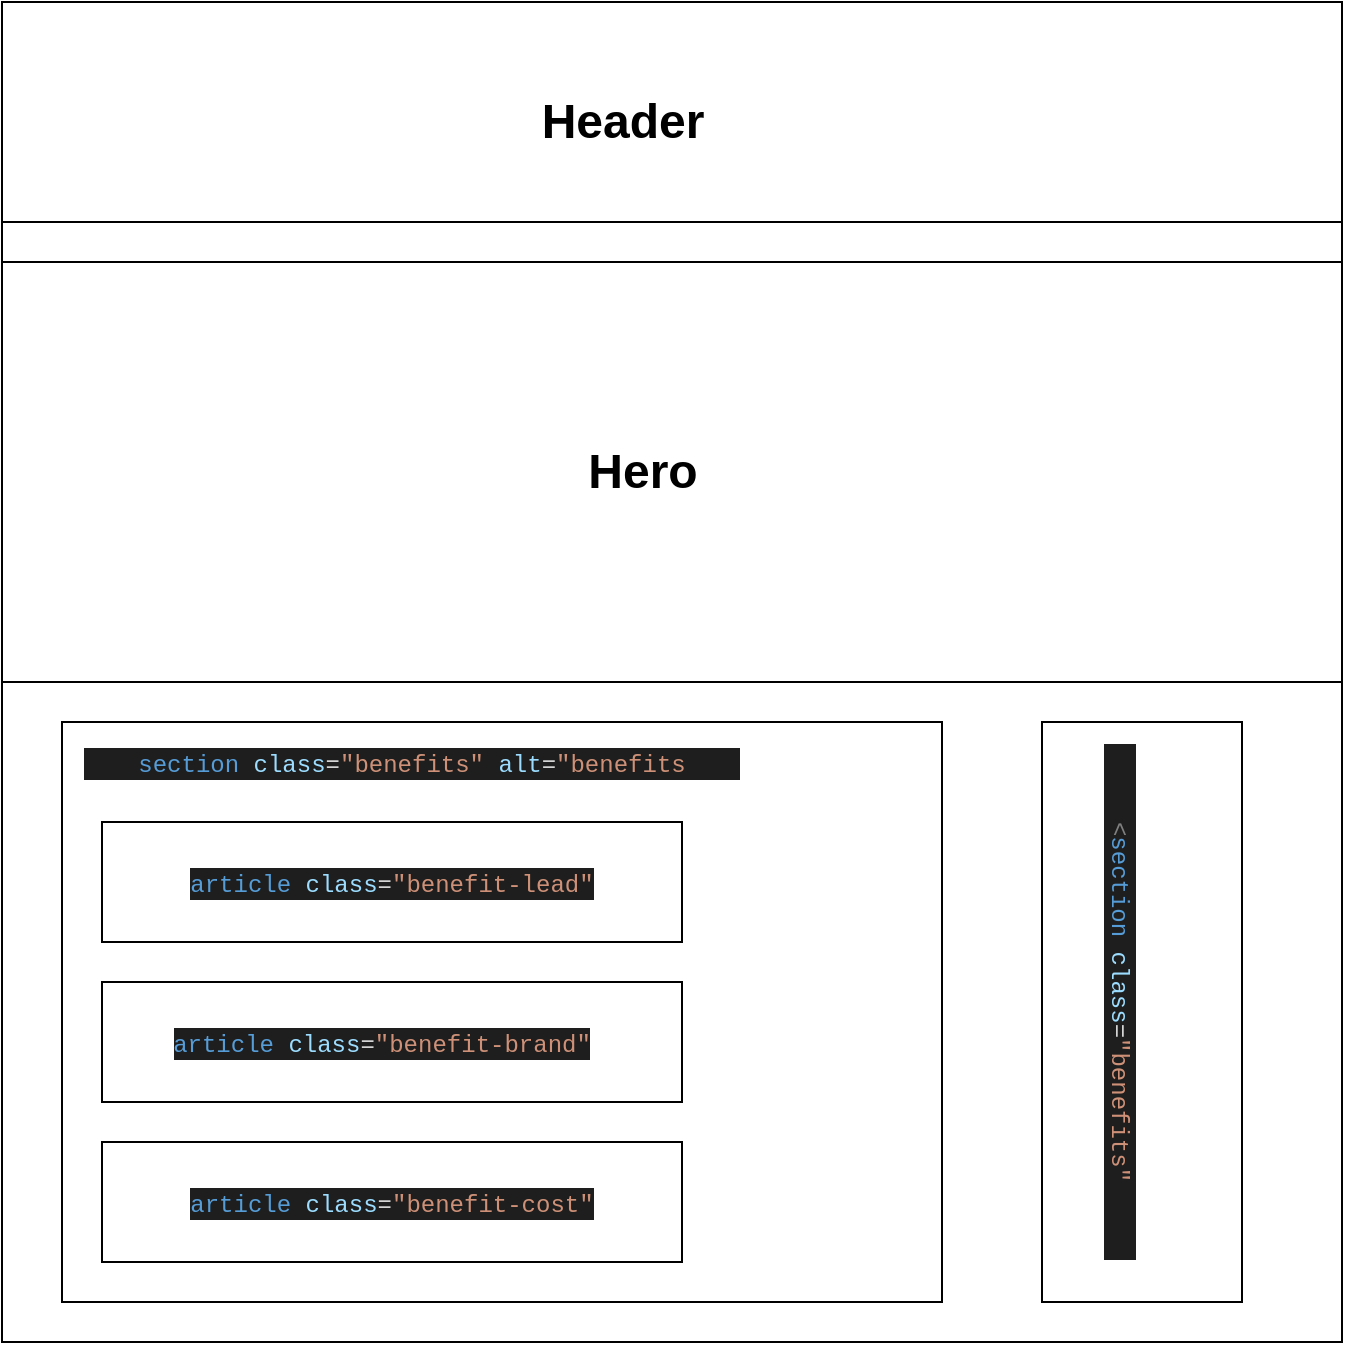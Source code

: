 <mxfile>
    <diagram id="R7mZ-5sE5piZs0q6hoa2" name="Page-1">
        <mxGraphModel dx="443" dy="717" grid="1" gridSize="10" guides="1" tooltips="1" connect="1" arrows="1" fold="1" page="1" pageScale="1" pageWidth="850" pageHeight="1100" math="0" shadow="0">
            <root>
                <mxCell id="0"/>
                <mxCell id="1" parent="0"/>
                <mxCell id="3" value="" style="whiteSpace=wrap;html=1;aspect=fixed;" parent="1" vertex="1">
                    <mxGeometry x="80" y="20" width="670" height="670" as="geometry"/>
                </mxCell>
                <mxCell id="4" value="" style="rounded=0;whiteSpace=wrap;html=1;" parent="1" vertex="1">
                    <mxGeometry x="80" y="20" width="670" height="110" as="geometry"/>
                </mxCell>
                <mxCell id="5" value="" style="rounded=0;whiteSpace=wrap;html=1;" parent="1" vertex="1">
                    <mxGeometry x="80" y="150" width="670" height="210" as="geometry"/>
                </mxCell>
                <mxCell id="8" value="" style="rounded=0;whiteSpace=wrap;html=1;" parent="1" vertex="1">
                    <mxGeometry x="600" y="380" width="100" height="290" as="geometry"/>
                </mxCell>
                <mxCell id="9" value="" style="rounded=0;whiteSpace=wrap;html=1;" parent="1" vertex="1">
                    <mxGeometry x="110" y="380" width="440" height="290" as="geometry"/>
                </mxCell>
                <mxCell id="10" value="Header" style="text;strokeColor=none;fillColor=none;html=1;fontSize=24;fontStyle=1;verticalAlign=middle;align=center;" parent="1" vertex="1">
                    <mxGeometry x="340" y="60" width="100" height="40" as="geometry"/>
                </mxCell>
                <mxCell id="11" value="Hero" style="text;strokeColor=none;fillColor=none;html=1;fontSize=24;fontStyle=1;verticalAlign=middle;align=center;" parent="1" vertex="1">
                    <mxGeometry x="350" y="235" width="100" height="40" as="geometry"/>
                </mxCell>
                <UserObject label="&lt;div style=&quot;color: rgb(212, 212, 212); background-color: rgb(30, 30, 30); font-family: Menlo, Monaco, &amp;quot;Courier New&amp;quot;, monospace; line-height: 18px;&quot;&gt; &lt;span style=&quot;color: #808080;&quot;&gt;&amp;lt;&lt;/span&gt;&lt;span style=&quot;color: #569cd6;&quot;&gt;section&lt;/span&gt; &lt;span style=&quot;color: #9cdcfe;&quot;&gt;class&lt;/span&gt;=&lt;span style=&quot;color: #ce9178;&quot;&gt;&quot;benefits&quot;&lt;/span&gt; &lt;span style=&quot;color: #9cdcfe;&quot;&gt;alt&lt;/span&gt;=&lt;span style=&quot;color: #ce9178;&quot;&gt;&quot;benefits section is on the side&quot;&lt;/span&gt;&lt;span style=&quot;color: #808080;&quot;&gt;&amp;gt;&lt;/span&gt;&lt;/div&gt;" placeholders="1" name="Variable" id="12">
                    <mxCell style="text;html=1;strokeColor=none;fillColor=none;align=center;verticalAlign=middle;whiteSpace=wrap;overflow=hidden;rotation=90;" parent="1" vertex="1">
                        <mxGeometry x="510" y="510" width="260" height="20" as="geometry"/>
                    </mxCell>
                </UserObject>
                <UserObject label="&lt;div style=&quot;color: rgb(212, 212, 212); background-color: rgb(30, 30, 30); font-family: Menlo, Monaco, &amp;quot;Courier New&amp;quot;, monospace; font-weight: normal; font-size: 12px; line-height: 18px;&quot;&gt;&lt;div style=&quot;line-height: 18px;&quot;&gt;&lt;span style=&quot;color: #569cd6;&quot;&gt;section&lt;/span&gt; &lt;span style=&quot;color: #9cdcfe;&quot;&gt;class&lt;/span&gt;=&lt;span style=&quot;color: #ce9178;&quot;&gt;&quot;benefits&quot;&lt;/span&gt; &lt;span style=&quot;color: #9cdcfe;&quot;&gt;alt&lt;/span&gt;=&lt;span style=&quot;color: #ce9178;&quot;&gt;&quot;benefits section is on the side&quot;&lt;/span&gt;&lt;/div&gt;&lt;/div&gt;" placeholders="1" name="Variable" id="13">
                    <mxCell style="text;html=1;strokeColor=none;fillColor=none;align=center;verticalAlign=middle;whiteSpace=wrap;overflow=hidden;" parent="1" vertex="1">
                        <mxGeometry x="120" y="390" width="330" height="20" as="geometry"/>
                    </mxCell>
                </UserObject>
                <mxCell id="14" value="" style="rounded=0;whiteSpace=wrap;html=1;" parent="1" vertex="1">
                    <mxGeometry x="130" y="430" width="290" height="60" as="geometry"/>
                </mxCell>
                <mxCell id="15" value="" style="rounded=0;whiteSpace=wrap;html=1;" parent="1" vertex="1">
                    <mxGeometry x="130" y="510" width="290" height="60" as="geometry"/>
                </mxCell>
                <mxCell id="16" value="" style="rounded=0;whiteSpace=wrap;html=1;" parent="1" vertex="1">
                    <mxGeometry x="130" y="590" width="290" height="60" as="geometry"/>
                </mxCell>
                <UserObject label="&lt;div style=&quot;color: rgb(212, 212, 212); background-color: rgb(30, 30, 30); font-family: Menlo, Monaco, &amp;quot;Courier New&amp;quot;, monospace; line-height: 18px;&quot;&gt;&lt;div style=&quot;line-height: 18px;&quot;&gt;&lt;div style=&quot;line-height: 18px;&quot;&gt;&lt;span style=&quot;color: #569cd6;&quot;&gt;article&lt;/span&gt; &lt;span style=&quot;color: #9cdcfe;&quot;&gt;class&lt;/span&gt;=&lt;span style=&quot;color: #ce9178;&quot;&gt;&quot;benefit-lead&quot;&lt;/span&gt;&lt;/div&gt;&lt;/div&gt;&lt;/div&gt;" placeholders="1" id="17">
                    <mxCell style="text;html=1;strokeColor=none;fillColor=none;align=center;verticalAlign=middle;whiteSpace=wrap;overflow=hidden;" parent="1" vertex="1">
                        <mxGeometry x="140" y="450" width="270" height="20" as="geometry"/>
                    </mxCell>
                </UserObject>
                <UserObject label="&lt;div style=&quot;color: rgb(212, 212, 212); background-color: rgb(30, 30, 30); font-family: Menlo, Monaco, &amp;quot;Courier New&amp;quot;, monospace; font-weight: normal; line-height: 18px;&quot;&gt;&lt;div style=&quot;line-height: 18px;&quot;&gt;&lt;div style=&quot;line-height: 18px;&quot;&gt;&lt;span style=&quot;color: #569cd6;&quot;&gt;article&lt;/span&gt; &lt;span style=&quot;color: #9cdcfe;&quot;&gt;class&lt;/span&gt;=&lt;span style=&quot;color: #ce9178;&quot;&gt;&quot;benefit-brand&quot;&lt;/span&gt;&lt;/div&gt;&lt;/div&gt;&lt;/div&gt;" placeholders="1" name="Variable" id="18">
                    <mxCell style="text;html=1;strokeColor=none;fillColor=none;align=center;verticalAlign=middle;whiteSpace=wrap;overflow=hidden;" parent="1" vertex="1">
                        <mxGeometry x="140" y="530" width="260" height="20" as="geometry"/>
                    </mxCell>
                </UserObject>
                <UserObject label="&lt;div style=&quot;color: rgb(212, 212, 212); background-color: rgb(30, 30, 30); font-family: Menlo, Monaco, &amp;quot;Courier New&amp;quot;, monospace; line-height: 18px;&quot;&gt;&lt;div style=&quot;line-height: 18px;&quot;&gt;&lt;span style=&quot;color: #569cd6;&quot;&gt;article&lt;/span&gt; &lt;span style=&quot;color: #9cdcfe;&quot;&gt;class&lt;/span&gt;=&lt;span style=&quot;color: #ce9178;&quot;&gt;&quot;benefit-cost&quot;&lt;/span&gt;&lt;/div&gt;&lt;/div&gt;" placeholders="1" name="Variable" id="19">
                    <mxCell style="text;html=1;strokeColor=none;fillColor=none;align=center;verticalAlign=middle;whiteSpace=wrap;overflow=hidden;fontSize=12;" parent="1" vertex="1">
                        <mxGeometry x="160" y="610" width="230" height="20" as="geometry"/>
                    </mxCell>
                </UserObject>
            </root>
        </mxGraphModel>
    </diagram>
</mxfile>